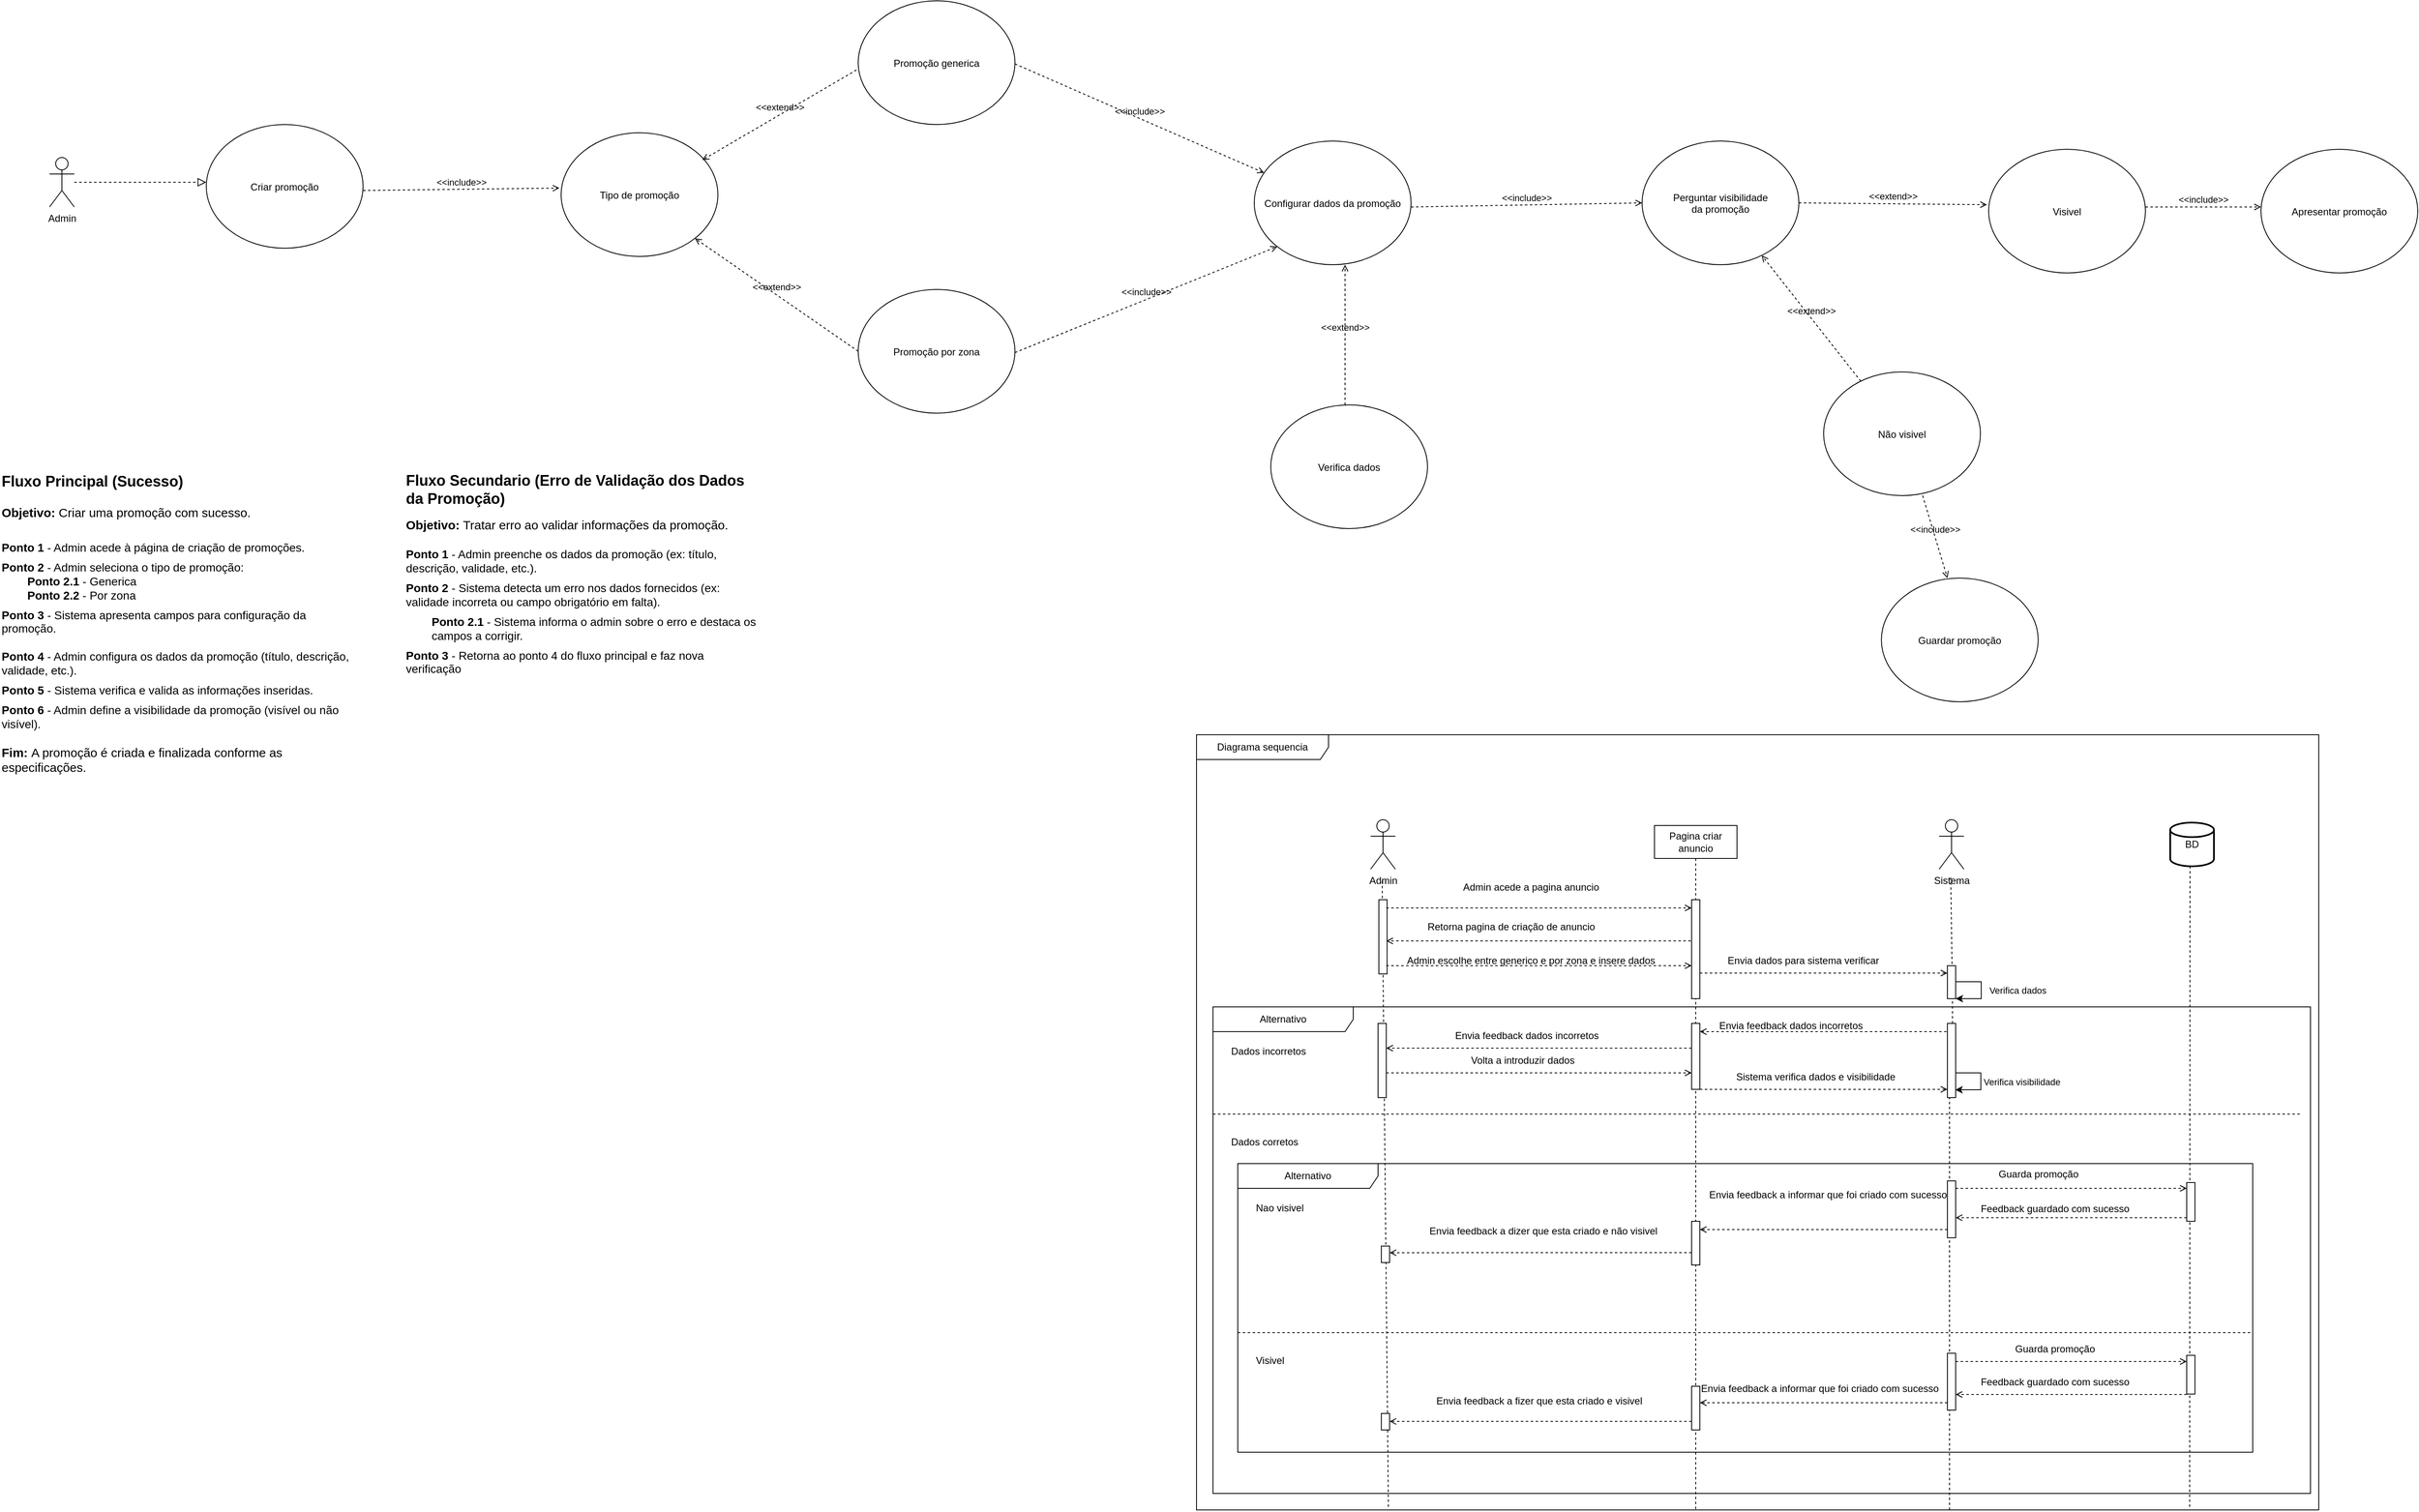 <mxfile version="24.8.4">
  <diagram name="Page-1" id="UJWXzUGF7BPBQ5PaJ_mi">
    <mxGraphModel dx="6588" dy="3484" grid="1" gridSize="10" guides="1" tooltips="1" connect="1" arrows="1" fold="1" page="1" pageScale="1" pageWidth="850" pageHeight="1100" math="0" shadow="0">
      <root>
        <mxCell id="0" />
        <mxCell id="1" parent="0" />
        <mxCell id="jfcpHhcAErlLvr96TmVy-13" value="" style="html=1;verticalAlign=bottom;endArrow=none;curved=0;rounded=0;startArrow=none;startFill=0;endFill=0;dashed=1;exitX=0.171;exitY=0.996;exitDx=0;exitDy=0;exitPerimeter=0;" parent="1" source="jfcpHhcAErlLvr96TmVy-1" edge="1">
          <mxGeometry width="80" relative="1" as="geometry">
            <mxPoint x="1698.42" y="1787" as="sourcePoint" />
            <mxPoint x="1695" y="1237" as="targetPoint" />
            <mxPoint as="offset" />
          </mxGeometry>
        </mxCell>
        <mxCell id="cOvkD6G6tHNwfgcd8dOZ-1" value="Admin" style="shape=umlActor;verticalLabelPosition=bottom;verticalAlign=top;html=1;" parent="1" vertex="1">
          <mxGeometry x="80" y="360" width="30" height="60" as="geometry" />
        </mxCell>
        <mxCell id="cOvkD6G6tHNwfgcd8dOZ-2" value="" style="endArrow=block;startArrow=none;endFill=0;startFill=0;endSize=8;html=1;verticalAlign=bottom;dashed=1;labelBackgroundColor=none;rounded=0;" parent="1" edge="1">
          <mxGeometry width="160" relative="1" as="geometry">
            <mxPoint x="110" y="390" as="sourcePoint" />
            <mxPoint x="270" y="390" as="targetPoint" />
          </mxGeometry>
        </mxCell>
        <mxCell id="CjhidyCiuxUKzG1xqowo-3" value="Criar promoção" style="ellipse;" parent="1" vertex="1">
          <mxGeometry x="270" y="320" width="190" height="150" as="geometry" />
        </mxCell>
        <mxCell id="CjhidyCiuxUKzG1xqowo-5" value="Promoção generica" style="ellipse;" parent="1" vertex="1">
          <mxGeometry x="1060" y="170" width="190" height="150" as="geometry" />
        </mxCell>
        <mxCell id="CjhidyCiuxUKzG1xqowo-6" value="Tipo de promoção" style="ellipse;" parent="1" vertex="1">
          <mxGeometry x="700" y="330" width="190" height="150" as="geometry" />
        </mxCell>
        <mxCell id="CjhidyCiuxUKzG1xqowo-7" value="&amp;lt;&amp;lt;include&amp;gt;&amp;gt;" style="html=1;verticalAlign=bottom;labelBackgroundColor=none;endArrow=open;endFill=0;dashed=1;rounded=0;entryX=-0.011;entryY=0.447;entryDx=0;entryDy=0;entryPerimeter=0;" parent="1" target="CjhidyCiuxUKzG1xqowo-6" edge="1">
          <mxGeometry width="160" relative="1" as="geometry">
            <mxPoint x="460" y="400" as="sourcePoint" />
            <mxPoint x="620" y="400" as="targetPoint" />
          </mxGeometry>
        </mxCell>
        <mxCell id="CjhidyCiuxUKzG1xqowo-8" value="&amp;lt;&amp;lt;extend&amp;gt;&amp;gt;" style="html=1;verticalAlign=bottom;labelBackgroundColor=none;endArrow=open;endFill=0;dashed=1;rounded=0;entryX=0.901;entryY=0.22;entryDx=0;entryDy=0;entryPerimeter=0;exitX=-0.011;exitY=0.559;exitDx=0;exitDy=0;exitPerimeter=0;" parent="1" source="CjhidyCiuxUKzG1xqowo-5" target="CjhidyCiuxUKzG1xqowo-6" edge="1">
          <mxGeometry width="160" relative="1" as="geometry">
            <mxPoint x="820" y="285" as="sourcePoint" />
            <mxPoint x="1010" y="170" as="targetPoint" />
          </mxGeometry>
        </mxCell>
        <mxCell id="CjhidyCiuxUKzG1xqowo-9" value="Promoção por zona" style="ellipse;" parent="1" vertex="1">
          <mxGeometry x="1060" y="520" width="190" height="150" as="geometry" />
        </mxCell>
        <mxCell id="CjhidyCiuxUKzG1xqowo-10" value="&amp;lt;&amp;lt;extend&amp;gt;&amp;gt;" style="html=1;verticalAlign=bottom;labelBackgroundColor=none;endArrow=open;endFill=0;dashed=1;rounded=0;entryX=1;entryY=1;entryDx=0;entryDy=0;exitX=0;exitY=0.5;exitDx=0;exitDy=0;" parent="1" source="CjhidyCiuxUKzG1xqowo-9" target="CjhidyCiuxUKzG1xqowo-6" edge="1">
          <mxGeometry width="160" relative="1" as="geometry">
            <mxPoint x="850" y="518.1" as="sourcePoint" />
            <mxPoint x="1027.98" y="670.0" as="targetPoint" />
          </mxGeometry>
        </mxCell>
        <mxCell id="wCIRYFEJJzzGUw2fTRDs-5" value="Configurar dados da promoção" style="ellipse;" parent="1" vertex="1">
          <mxGeometry x="1540" y="340" width="190" height="150" as="geometry" />
        </mxCell>
        <mxCell id="wCIRYFEJJzzGUw2fTRDs-6" value="Perguntar visibilidade&#xa;da promoção" style="ellipse;" parent="1" vertex="1">
          <mxGeometry x="2010" y="340" width="190" height="150" as="geometry" />
        </mxCell>
        <mxCell id="wCIRYFEJJzzGUw2fTRDs-7" value="&amp;lt;&amp;lt;include&amp;gt;&amp;gt;" style="html=1;verticalAlign=bottom;labelBackgroundColor=none;endArrow=open;endFill=0;dashed=1;rounded=0;entryX=0;entryY=1;entryDx=0;entryDy=0;" parent="1" target="wCIRYFEJJzzGUw2fTRDs-5" edge="1">
          <mxGeometry width="160" relative="1" as="geometry">
            <mxPoint x="1250" y="596.5" as="sourcePoint" />
            <mxPoint x="1488" y="593.5" as="targetPoint" />
          </mxGeometry>
        </mxCell>
        <mxCell id="wCIRYFEJJzzGUw2fTRDs-8" value="&amp;lt;&amp;lt;include&amp;gt;&amp;gt;" style="html=1;verticalAlign=bottom;labelBackgroundColor=none;endArrow=open;endFill=0;dashed=1;rounded=0;" parent="1" target="wCIRYFEJJzzGUw2fTRDs-5" edge="1">
          <mxGeometry width="160" relative="1" as="geometry">
            <mxPoint x="1250" y="246.5" as="sourcePoint" />
            <mxPoint x="1488" y="243.5" as="targetPoint" />
          </mxGeometry>
        </mxCell>
        <mxCell id="wCIRYFEJJzzGUw2fTRDs-9" value="&amp;lt;&amp;lt;include&amp;gt;&amp;gt;" style="html=1;verticalAlign=bottom;labelBackgroundColor=none;endArrow=open;endFill=0;dashed=1;rounded=0;entryX=0;entryY=0.5;entryDx=0;entryDy=0;" parent="1" target="wCIRYFEJJzzGUw2fTRDs-6" edge="1">
          <mxGeometry width="160" relative="1" as="geometry">
            <mxPoint x="1730" y="420" as="sourcePoint" />
            <mxPoint x="2048" y="291.5" as="targetPoint" />
          </mxGeometry>
        </mxCell>
        <mxCell id="wCIRYFEJJzzGUw2fTRDs-10" value="Não visivel" style="ellipse;" parent="1" vertex="1">
          <mxGeometry x="2230" y="620" width="190" height="150" as="geometry" />
        </mxCell>
        <mxCell id="wCIRYFEJJzzGUw2fTRDs-11" value="Visivel" style="ellipse;" parent="1" vertex="1">
          <mxGeometry x="2430" y="350" width="190" height="150" as="geometry" />
        </mxCell>
        <mxCell id="wCIRYFEJJzzGUw2fTRDs-12" value="&amp;lt;&amp;lt;extend&amp;gt;&amp;gt;" style="html=1;verticalAlign=bottom;labelBackgroundColor=none;endArrow=open;endFill=0;dashed=1;rounded=0;" parent="1" source="wCIRYFEJJzzGUw2fTRDs-10" target="wCIRYFEJJzzGUw2fTRDs-6" edge="1">
          <mxGeometry width="160" relative="1" as="geometry">
            <mxPoint x="1994.0" y="550" as="sourcePoint" />
            <mxPoint x="2124.89" y="695.75" as="targetPoint" />
          </mxGeometry>
        </mxCell>
        <mxCell id="wCIRYFEJJzzGUw2fTRDs-13" value="&amp;lt;&amp;lt;extend&amp;gt;&amp;gt;" style="html=1;verticalAlign=bottom;labelBackgroundColor=none;endArrow=open;endFill=0;dashed=1;rounded=0;entryX=-0.011;entryY=0.448;entryDx=0;entryDy=0;entryPerimeter=0;exitX=1;exitY=0.5;exitDx=0;exitDy=0;" parent="1" source="wCIRYFEJJzzGUw2fTRDs-6" target="wCIRYFEJJzzGUw2fTRDs-11" edge="1">
          <mxGeometry width="160" relative="1" as="geometry">
            <mxPoint x="2200" y="404" as="sourcePoint" />
            <mxPoint x="2331" y="550" as="targetPoint" />
          </mxGeometry>
        </mxCell>
        <mxCell id="wCIRYFEJJzzGUw2fTRDs-14" value="&amp;lt;&amp;lt;include&amp;gt;&amp;gt;" style="html=1;verticalAlign=bottom;labelBackgroundColor=none;endArrow=open;endFill=0;dashed=1;rounded=0;" parent="1" edge="1">
          <mxGeometry width="160" relative="1" as="geometry">
            <mxPoint x="2350" y="770" as="sourcePoint" />
            <mxPoint x="2380" y="870" as="targetPoint" />
          </mxGeometry>
        </mxCell>
        <mxCell id="wCIRYFEJJzzGUw2fTRDs-15" value="Guardar promoção" style="ellipse;" parent="1" vertex="1">
          <mxGeometry x="2300" y="870" width="190" height="150" as="geometry" />
        </mxCell>
        <mxCell id="wCIRYFEJJzzGUw2fTRDs-16" value="&amp;lt;&amp;lt;include&amp;gt;&amp;gt;" style="html=1;verticalAlign=bottom;labelBackgroundColor=none;endArrow=open;endFill=0;dashed=1;rounded=0;" parent="1" edge="1">
          <mxGeometry width="160" relative="1" as="geometry">
            <mxPoint x="2620" y="420" as="sourcePoint" />
            <mxPoint x="2760" y="420" as="targetPoint" />
          </mxGeometry>
        </mxCell>
        <mxCell id="wCIRYFEJJzzGUw2fTRDs-17" value="Apresentar promoção" style="ellipse;" parent="1" vertex="1">
          <mxGeometry x="2760" y="350" width="190" height="150" as="geometry" />
        </mxCell>
        <mxCell id="wCIRYFEJJzzGUw2fTRDs-18" value="&lt;h1 style=&quot;margin-top: 0px;&quot;&gt;&lt;span style=&quot;font-size: 18px; background-color: initial;&quot;&gt;Fluxo Principal (Sucesso)&lt;/span&gt;&lt;/h1&gt;&lt;div style=&quot;&quot;&gt;&lt;div style=&quot;&quot;&gt;&lt;font style=&quot;font-size: 15px;&quot;&gt;&lt;b style=&quot;&quot;&gt;Objetivo:&amp;nbsp;&lt;/b&gt;&lt;/font&gt;&lt;span style=&quot;background-color: initial;&quot;&gt;&lt;font style=&quot;font-size: 15px;&quot;&gt;Criar uma promoção com sucesso.&lt;/font&gt;&lt;/span&gt;&lt;/div&gt;&lt;div style=&quot;&quot;&gt;&lt;span style=&quot;background-color: initial;&quot;&gt;&lt;font style=&quot;font-size: 15px;&quot;&gt;&lt;br&gt;&lt;/font&gt;&lt;/span&gt;&lt;/div&gt;&lt;div style=&quot;font-size: 6px;&quot;&gt;&lt;font style=&quot;font-size: 6px;&quot;&gt;&lt;br&gt;&lt;/font&gt;&lt;/div&gt;&lt;div style=&quot;font-size: 14px;&quot;&gt;&lt;font style=&quot;font-size: 14px;&quot;&gt;&lt;b&gt;Ponto 1&lt;/b&gt;&amp;nbsp;- Admin acede à página de criação de promoções.&lt;/font&gt;&lt;/div&gt;&lt;div style=&quot;font-size: 6px;&quot;&gt;&lt;font style=&quot;font-size: 6px;&quot;&gt;&lt;br&gt;&lt;/font&gt;&lt;/div&gt;&lt;div style=&quot;font-size: 14px;&quot;&gt;&lt;font style=&quot;font-size: 14px;&quot;&gt;&lt;b&gt;Ponto 2&lt;/b&gt;&amp;nbsp;- Admin seleciona o tipo de promoção:&lt;/font&gt;&lt;/div&gt;&lt;div style=&quot;font-size: 14px;&quot;&gt;&lt;font style=&quot;font-size: 14px;&quot;&gt;&lt;span style=&quot;white-space: pre;&quot;&gt;&#x9;&lt;/span&gt;&lt;b&gt;Ponto 2.1&lt;/b&gt; - Generica&lt;br&gt;&lt;/font&gt;&lt;/div&gt;&lt;div style=&quot;font-size: 14px;&quot;&gt;&lt;font style=&quot;font-size: 14px;&quot;&gt;&lt;span style=&quot;white-space: pre;&quot;&gt;&#x9;&lt;/span&gt;&lt;b&gt;Ponto 2.2 &lt;/b&gt;- Por zona&lt;br&gt;&lt;/font&gt;&lt;/div&gt;&lt;div style=&quot;font-size: 6px;&quot;&gt;&lt;font style=&quot;font-size: 6px;&quot;&gt;&lt;br&gt;&lt;/font&gt;&lt;/div&gt;&lt;/div&gt;&lt;div style=&quot;font-size: 14px;&quot;&gt;&lt;div style=&quot;&quot;&gt;&lt;font style=&quot;font-size: 14px;&quot;&gt;&lt;b&gt;Ponto 3&lt;/b&gt;&amp;nbsp;-&amp;nbsp;&lt;/font&gt;&lt;span style=&quot;background-color: initial;&quot;&gt;Sistema apresenta campos para configuração da promoção.&lt;/span&gt;&lt;/div&gt;&lt;div style=&quot;&quot;&gt;&lt;span style=&quot;background-color: initial;&quot;&gt;&lt;br&gt;&lt;/span&gt;&lt;/div&gt;&lt;div style=&quot;&quot;&gt;&lt;font style=&quot;font-size: 14px;&quot;&gt;&lt;b style=&quot;background-color: initial;&quot;&gt;Ponto 4&lt;/b&gt;&amp;nbsp;- Admin configura os dados da promoção (título, descrição, validade, etc.).&lt;/font&gt;&lt;/div&gt;&lt;div style=&quot;font-size: 6px;&quot;&gt;&lt;font style=&quot;font-size: 6px;&quot;&gt;&lt;br&gt;&lt;/font&gt;&lt;/div&gt;&lt;div style=&quot;font-size: 4px;&quot;&gt;&lt;font style=&quot;font-size: 14px;&quot;&gt;&lt;b&gt;Ponto 5&lt;/b&gt;&amp;nbsp;- Sistema verifica e valida as informações inseridas.&lt;/font&gt;&lt;/div&gt;&lt;div style=&quot;font-size: 6px;&quot;&gt;&lt;font style=&quot;font-size: 6px;&quot;&gt;&lt;br&gt;&lt;/font&gt;&lt;/div&gt;&lt;div style=&quot;&quot;&gt;&lt;font style=&quot;font-size: 14px;&quot;&gt;&lt;b&gt;Ponto 6&amp;nbsp;&lt;/b&gt;- Admin define a visibilidade da promoção (visível ou não visível).&lt;/font&gt;&lt;/div&gt;&lt;div style=&quot;font-size: 15px;&quot;&gt;&lt;br&gt;&lt;/div&gt;&lt;div style=&quot;font-size: 15px;&quot;&gt;&lt;div&gt;&lt;b&gt;Fim: &lt;/b&gt;A promoção é criada e finalizada conforme as especificações.&lt;/div&gt;&lt;div&gt;&lt;br&gt;&lt;/div&gt;&lt;/div&gt;&lt;/div&gt;" style="text;html=1;whiteSpace=wrap;overflow=hidden;rounded=0;" parent="1" vertex="1">
          <mxGeometry x="20" y="730" width="430" height="450" as="geometry" />
        </mxCell>
        <mxCell id="wCIRYFEJJzzGUw2fTRDs-19" value="&amp;lt;&amp;lt;extend&amp;gt;&amp;gt;" style="html=1;verticalAlign=bottom;labelBackgroundColor=none;endArrow=open;endFill=0;dashed=1;rounded=0;" parent="1" edge="1">
          <mxGeometry width="160" relative="1" as="geometry">
            <mxPoint x="1650" y="660" as="sourcePoint" />
            <mxPoint x="1650" y="490" as="targetPoint" />
          </mxGeometry>
        </mxCell>
        <mxCell id="wCIRYFEJJzzGUw2fTRDs-20" value="Verifica dados" style="ellipse;" parent="1" vertex="1">
          <mxGeometry x="1560" y="660" width="190" height="150" as="geometry" />
        </mxCell>
        <mxCell id="wCIRYFEJJzzGUw2fTRDs-21" value="&lt;h1 style=&quot;margin-top: 0px; font-size: 18px;&quot;&gt;&lt;font style=&quot;font-size: 18px;&quot;&gt;&lt;span style=&quot;background-color: initial;&quot;&gt;Fluxo Secundario (&lt;/span&gt;Erro de Validação dos Dados da Promoção&lt;span style=&quot;background-color: initial;&quot;&gt;)&lt;/span&gt;&lt;/font&gt;&lt;/h1&gt;&lt;div style=&quot;font-size: 15px;&quot;&gt;&lt;div style=&quot;&quot;&gt;&lt;font style=&quot;font-size: 15px;&quot;&gt;&lt;b style=&quot;&quot;&gt;Objetivo:&amp;nbsp;&lt;/b&gt;&lt;/font&gt;&lt;span style=&quot;background-color: initial;&quot;&gt;Tratar erro ao validar informações da promoção.&lt;/span&gt;&lt;/div&gt;&lt;div style=&quot;&quot;&gt;&lt;span style=&quot;background-color: initial;&quot;&gt;&lt;br&gt;&lt;/span&gt;&lt;/div&gt;&lt;div style=&quot;font-size: 14px;&quot;&gt;&lt;font style=&quot;font-size: 14px;&quot;&gt;&lt;b style=&quot;&quot;&gt;Ponto 1&lt;/b&gt; - Admin preenche os dados da promoção (ex: título, descrição, validade, etc.).&lt;/font&gt;&lt;/div&gt;&lt;div style=&quot;font-size: 6px;&quot;&gt;&lt;font style=&quot;font-size: 6px;&quot;&gt;&lt;br&gt;&lt;/font&gt;&lt;/div&gt;&lt;div style=&quot;font-size: 14px;&quot;&gt;&lt;font style=&quot;font-size: 14px;&quot;&gt;&lt;b&gt;Ponto 2&lt;/b&gt; - Sistema detecta um erro nos dados fornecidos (ex: validade incorreta ou campo obrigatório em falta).&lt;/font&gt;&lt;/div&gt;&lt;div style=&quot;font-size: 6px;&quot;&gt;&lt;font style=&quot;font-size: 6px;&quot;&gt;&lt;br&gt;&lt;/font&gt;&lt;/div&gt;&lt;div style=&quot;font-size: 14px;&quot;&gt;&lt;font style=&quot;font-size: 14px;&quot;&gt;&lt;b&gt;&lt;span style=&quot;white-space: pre;&quot;&gt;&#x9;&lt;/span&gt;Ponto 2.1&lt;/b&gt;&amp;nbsp;- Sistema informa o admin sobre o erro e destaca os &lt;span style=&quot;white-space: pre;&quot;&gt;&#x9;&lt;/span&gt;campos a corrigir.&lt;/font&gt;&lt;/div&gt;&lt;div style=&quot;font-size: 6px;&quot;&gt;&lt;font style=&quot;font-size: 6px;&quot;&gt;&lt;br&gt;&lt;/font&gt;&lt;/div&gt;&lt;/div&gt;&lt;div style=&quot;font-size: 14px;&quot;&gt;&lt;div style=&quot;&quot;&gt;&lt;font style=&quot;font-size: 14px;&quot;&gt;&lt;b&gt;Ponto 3&lt;/b&gt;&amp;nbsp;- Retorna ao ponto 4 do fluxo principal e faz nova verificação&lt;/font&gt;&lt;/div&gt;&lt;div style=&quot;font-size: 15px;&quot;&gt;&lt;div&gt;&lt;br&gt;&lt;/div&gt;&lt;/div&gt;&lt;/div&gt;" style="text;html=1;whiteSpace=wrap;overflow=hidden;rounded=0;" parent="1" vertex="1">
          <mxGeometry x="510" y="735" width="430" height="295" as="geometry" />
        </mxCell>
        <mxCell id="jfcpHhcAErlLvr96TmVy-1" value="Diagrama sequencia" style="shape=umlFrame;whiteSpace=wrap;html=1;pointerEvents=0;recursiveResize=0;container=1;collapsible=0;width=160;" parent="1" vertex="1">
          <mxGeometry x="1470" y="1060" width="1360" height="940" as="geometry" />
        </mxCell>
        <mxCell id="jfcpHhcAErlLvr96TmVy-87" value="" style="html=1;verticalAlign=bottom;endArrow=none;curved=0;rounded=0;startArrow=none;startFill=0;endFill=0;dashed=1;exitX=0.671;exitY=1;exitDx=0;exitDy=0;exitPerimeter=0;" parent="jfcpHhcAErlLvr96TmVy-1" source="jfcpHhcAErlLvr96TmVy-1" target="jfcpHhcAErlLvr96TmVy-86" edge="1">
          <mxGeometry width="80" relative="1" as="geometry">
            <mxPoint x="914" y="1070" as="sourcePoint" />
            <mxPoint x="2386" y="1380" as="targetPoint" />
            <mxPoint as="offset" />
          </mxGeometry>
        </mxCell>
        <mxCell id="jfcpHhcAErlLvr96TmVy-4" value="Pagina criar anuncio" style="shape=umlLifeline;perimeter=lifelinePerimeter;whiteSpace=wrap;html=1;container=1;dropTarget=0;collapsible=0;recursiveResize=0;outlineConnect=0;portConstraint=eastwest;newEdgeStyle={&quot;edgeStyle&quot;:&quot;elbowEdgeStyle&quot;,&quot;elbow&quot;:&quot;vertical&quot;,&quot;curved&quot;:0,&quot;rounded&quot;:0};" parent="jfcpHhcAErlLvr96TmVy-1" vertex="1">
          <mxGeometry x="555" y="110" width="100" height="830" as="geometry" />
        </mxCell>
        <mxCell id="jfcpHhcAErlLvr96TmVy-5" value="" style="html=1;points=[[0,0,0,0,5],[0,1,0,0,-5],[1,0,0,0,5],[1,1,0,0,-5]];perimeter=orthogonalPerimeter;outlineConnect=0;targetShapes=umlLifeline;portConstraint=eastwest;newEdgeStyle={&quot;curved&quot;:0,&quot;rounded&quot;:0};" parent="jfcpHhcAErlLvr96TmVy-4" vertex="1">
          <mxGeometry x="45" y="90" width="10" height="120" as="geometry" />
        </mxCell>
        <mxCell id="jfcpHhcAErlLvr96TmVy-121" value="" style="html=1;points=[[0,0,0,0,5],[0,1,0,0,-5],[1,0,0,0,5],[1,1,0,0,-5]];perimeter=orthogonalPerimeter;outlineConnect=0;targetShapes=umlLifeline;portConstraint=eastwest;newEdgeStyle={&quot;curved&quot;:0,&quot;rounded&quot;:0};" parent="jfcpHhcAErlLvr96TmVy-4" vertex="1">
          <mxGeometry x="45" y="480" width="10" height="53" as="geometry" />
        </mxCell>
        <mxCell id="jfcpHhcAErlLvr96TmVy-7" value="Admin" style="shape=umlActor;verticalLabelPosition=bottom;verticalAlign=top;html=1;" parent="jfcpHhcAErlLvr96TmVy-1" vertex="1">
          <mxGeometry x="211" y="103" width="30" height="60" as="geometry" />
        </mxCell>
        <mxCell id="jfcpHhcAErlLvr96TmVy-8" value="BD" style="strokeWidth=2;html=1;shape=mxgraph.flowchart.database;whiteSpace=wrap;" parent="jfcpHhcAErlLvr96TmVy-1" vertex="1">
          <mxGeometry x="1180" y="106.5" width="53" height="53" as="geometry" />
        </mxCell>
        <mxCell id="jfcpHhcAErlLvr96TmVy-15" value="" style="html=1;points=[[0,0,0,0,5],[0,1,0,0,-5],[1,0,0,0,5],[1,1,0,0,-5]];perimeter=orthogonalPerimeter;outlineConnect=0;targetShapes=umlLifeline;portConstraint=eastwest;newEdgeStyle={&quot;curved&quot;:0,&quot;rounded&quot;:0};" parent="jfcpHhcAErlLvr96TmVy-1" vertex="1">
          <mxGeometry x="221" y="200" width="10" height="90" as="geometry" />
        </mxCell>
        <mxCell id="jfcpHhcAErlLvr96TmVy-17" value="Admin acede a pagina anuncio" style="text;html=1;align=center;verticalAlign=middle;resizable=0;points=[];autosize=1;strokeColor=none;fillColor=none;" parent="jfcpHhcAErlLvr96TmVy-1" vertex="1">
          <mxGeometry x="310" y="170" width="190" height="30" as="geometry" />
        </mxCell>
        <mxCell id="jfcpHhcAErlLvr96TmVy-18" value="Sistema" style="shape=umlActor;verticalLabelPosition=bottom;verticalAlign=top;html=1;" parent="jfcpHhcAErlLvr96TmVy-1" vertex="1">
          <mxGeometry x="900" y="103" width="30" height="60" as="geometry" />
        </mxCell>
        <mxCell id="jfcpHhcAErlLvr96TmVy-19" value="" style="html=1;verticalAlign=bottom;endArrow=none;curved=0;rounded=0;startArrow=none;startFill=0;endFill=0;dashed=1;exitX=0.615;exitY=1.001;exitDx=0;exitDy=0;exitPerimeter=0;" parent="jfcpHhcAErlLvr96TmVy-1" source="jfcpHhcAErlLvr96TmVy-82" edge="1">
          <mxGeometry width="80" relative="1" as="geometry">
            <mxPoint x="916.12" y="445.2" as="sourcePoint" />
            <mxPoint x="914" y="170" as="targetPoint" />
            <mxPoint as="offset" />
          </mxGeometry>
        </mxCell>
        <mxCell id="jfcpHhcAErlLvr96TmVy-29" value="Admin escolhe entre generico e por zona e insere dados" style="text;html=1;align=center;verticalAlign=middle;resizable=0;points=[];autosize=1;strokeColor=none;fillColor=none;" parent="jfcpHhcAErlLvr96TmVy-1" vertex="1">
          <mxGeometry x="245" y="259" width="320" height="30" as="geometry" />
        </mxCell>
        <mxCell id="jfcpHhcAErlLvr96TmVy-46" value="Alternativo" style="shape=umlFrame;whiteSpace=wrap;html=1;pointerEvents=0;recursiveResize=0;container=1;collapsible=0;width=170;" parent="jfcpHhcAErlLvr96TmVy-1" vertex="1">
          <mxGeometry x="20" y="330" width="1330" height="590" as="geometry" />
        </mxCell>
        <mxCell id="jfcpHhcAErlLvr96TmVy-110" value="" style="html=1;verticalAlign=bottom;endArrow=none;curved=0;rounded=0;startArrow=none;startFill=0;endFill=0;dashed=1;exitX=0.885;exitY=0.996;exitDx=0;exitDy=0;exitPerimeter=0;" parent="jfcpHhcAErlLvr96TmVy-46" source="jfcpHhcAErlLvr96TmVy-1" edge="1">
          <mxGeometry width="80" relative="1" as="geometry">
            <mxPoint x="1170" y="720" as="sourcePoint" />
            <mxPoint x="1184" y="-172" as="targetPoint" />
            <mxPoint as="offset" />
          </mxGeometry>
        </mxCell>
        <mxCell id="jfcpHhcAErlLvr96TmVy-47" value="Dados incorretos" style="text;html=1;" parent="jfcpHhcAErlLvr96TmVy-46" vertex="1">
          <mxGeometry width="100" height="20" relative="1" as="geometry">
            <mxPoint x="20" y="40" as="offset" />
          </mxGeometry>
        </mxCell>
        <mxCell id="jfcpHhcAErlLvr96TmVy-48" value="Dados corretos" style="line;strokeWidth=1;dashed=1;labelPosition=center;verticalLabelPosition=bottom;align=left;verticalAlign=top;spacingLeft=20;spacingTop=15;html=1;whiteSpace=wrap;" parent="jfcpHhcAErlLvr96TmVy-46" vertex="1">
          <mxGeometry y="125" width="1320" height="10" as="geometry" />
        </mxCell>
        <mxCell id="jfcpHhcAErlLvr96TmVy-50" value="" style="html=1;points=[[0,0,0,0,5],[0,1,0,0,-5],[1,0,0,0,5],[1,1,0,0,-5]];perimeter=orthogonalPerimeter;outlineConnect=0;targetShapes=umlLifeline;portConstraint=eastwest;newEdgeStyle={&quot;curved&quot;:0,&quot;rounded&quot;:0};" parent="jfcpHhcAErlLvr96TmVy-46" vertex="1">
          <mxGeometry x="200" y="20" width="10" height="90" as="geometry" />
        </mxCell>
        <mxCell id="jfcpHhcAErlLvr96TmVy-52" value="" style="html=1;points=[[0,0,0,0,5],[0,1,0,0,-5],[1,0,0,0,5],[1,1,0,0,-5]];perimeter=orthogonalPerimeter;outlineConnect=0;targetShapes=umlLifeline;portConstraint=eastwest;newEdgeStyle={&quot;curved&quot;:0,&quot;rounded&quot;:0};" parent="jfcpHhcAErlLvr96TmVy-46" vertex="1">
          <mxGeometry x="580" y="20" width="10" height="80" as="geometry" />
        </mxCell>
        <mxCell id="jfcpHhcAErlLvr96TmVy-88" value="" style="html=1;verticalAlign=bottom;labelBackgroundColor=none;endArrow=open;endFill=0;dashed=1;rounded=0;" parent="jfcpHhcAErlLvr96TmVy-46" edge="1">
          <mxGeometry width="160" relative="1" as="geometry">
            <mxPoint x="889" y="30.0" as="sourcePoint" />
            <mxPoint x="590" y="30" as="targetPoint" />
          </mxGeometry>
        </mxCell>
        <mxCell id="jfcpHhcAErlLvr96TmVy-89" value="Envia feedback dados incorretos" style="text;html=1;align=center;verticalAlign=middle;resizable=0;points=[];autosize=1;strokeColor=none;fillColor=none;" parent="jfcpHhcAErlLvr96TmVy-46" vertex="1">
          <mxGeometry x="600" y="8" width="200" height="30" as="geometry" />
        </mxCell>
        <mxCell id="jfcpHhcAErlLvr96TmVy-90" value="" style="html=1;verticalAlign=bottom;labelBackgroundColor=none;endArrow=open;endFill=0;dashed=1;rounded=0;" parent="jfcpHhcAErlLvr96TmVy-46" edge="1">
          <mxGeometry width="160" relative="1" as="geometry">
            <mxPoint x="580" y="50.0" as="sourcePoint" />
            <mxPoint x="210" y="50" as="targetPoint" />
          </mxGeometry>
        </mxCell>
        <mxCell id="jfcpHhcAErlLvr96TmVy-91" value="Envia feedback dados incorretos" style="text;html=1;align=center;verticalAlign=middle;resizable=0;points=[];autosize=1;strokeColor=none;fillColor=none;" parent="jfcpHhcAErlLvr96TmVy-46" vertex="1">
          <mxGeometry x="280" y="20" width="200" height="30" as="geometry" />
        </mxCell>
        <mxCell id="jfcpHhcAErlLvr96TmVy-92" value="" style="html=1;verticalAlign=bottom;labelBackgroundColor=none;endArrow=open;endFill=0;dashed=1;rounded=0;" parent="jfcpHhcAErlLvr96TmVy-46" edge="1">
          <mxGeometry width="160" relative="1" as="geometry">
            <mxPoint x="210" y="80" as="sourcePoint" />
            <mxPoint x="580" y="80" as="targetPoint" />
          </mxGeometry>
        </mxCell>
        <mxCell id="jfcpHhcAErlLvr96TmVy-93" value="Volta a introduzir dados" style="text;html=1;align=center;verticalAlign=middle;resizable=0;points=[];autosize=1;strokeColor=none;fillColor=none;" parent="jfcpHhcAErlLvr96TmVy-46" vertex="1">
          <mxGeometry x="300" y="50" width="150" height="30" as="geometry" />
        </mxCell>
        <mxCell id="jfcpHhcAErlLvr96TmVy-94" value="" style="html=1;verticalAlign=bottom;labelBackgroundColor=none;endArrow=open;endFill=0;dashed=1;rounded=0;flowAnimation=0;" parent="jfcpHhcAErlLvr96TmVy-46" target="jfcpHhcAErlLvr96TmVy-86" edge="1">
          <mxGeometry width="160" relative="1" as="geometry">
            <mxPoint x="590" y="100" as="sourcePoint" />
            <mxPoint x="960" y="100" as="targetPoint" />
          </mxGeometry>
        </mxCell>
        <mxCell id="jfcpHhcAErlLvr96TmVy-95" value="Sistema verifica dados e visibilidade" style="text;html=1;align=center;verticalAlign=middle;resizable=0;points=[];autosize=1;strokeColor=none;fillColor=none;" parent="jfcpHhcAErlLvr96TmVy-46" vertex="1">
          <mxGeometry x="620" y="70" width="220" height="30" as="geometry" />
        </mxCell>
        <mxCell id="jfcpHhcAErlLvr96TmVy-97" value="Alternativo" style="shape=umlFrame;whiteSpace=wrap;html=1;pointerEvents=0;recursiveResize=0;container=1;collapsible=0;width=170;" parent="jfcpHhcAErlLvr96TmVy-46" vertex="1">
          <mxGeometry x="30" y="190" width="1230" height="350" as="geometry" />
        </mxCell>
        <mxCell id="jfcpHhcAErlLvr96TmVy-98" value="Nao visivel" style="text;html=1;" parent="jfcpHhcAErlLvr96TmVy-97" vertex="1">
          <mxGeometry width="100" height="20" relative="1" as="geometry">
            <mxPoint x="20" y="40" as="offset" />
          </mxGeometry>
        </mxCell>
        <mxCell id="jfcpHhcAErlLvr96TmVy-99" value="Visivel" style="line;strokeWidth=1;dashed=1;labelPosition=center;verticalLabelPosition=bottom;align=left;verticalAlign=top;spacingLeft=20;spacingTop=15;html=1;whiteSpace=wrap;" parent="jfcpHhcAErlLvr96TmVy-97" vertex="1">
          <mxGeometry y="200" width="1230" height="10" as="geometry" />
        </mxCell>
        <mxCell id="jfcpHhcAErlLvr96TmVy-100" value="" style="html=1;points=[[0,0,0,0,5],[0,1,0,0,-5],[1,0,0,0,5],[1,1,0,0,-5]];perimeter=orthogonalPerimeter;outlineConnect=0;targetShapes=umlLifeline;portConstraint=eastwest;newEdgeStyle={&quot;curved&quot;:0,&quot;rounded&quot;:0};" parent="jfcpHhcAErlLvr96TmVy-97" vertex="1">
          <mxGeometry x="174" y="100" width="10" height="20" as="geometry" />
        </mxCell>
        <mxCell id="jfcpHhcAErlLvr96TmVy-111" value="" style="html=1;points=[[0,0,0,0,5],[0,1,0,0,-5],[1,0,0,0,5],[1,1,0,0,-5]];perimeter=orthogonalPerimeter;outlineConnect=0;targetShapes=umlLifeline;portConstraint=eastwest;newEdgeStyle={&quot;curved&quot;:0,&quot;rounded&quot;:0};" parent="jfcpHhcAErlLvr96TmVy-97" vertex="1">
          <mxGeometry x="1150" y="23" width="10" height="47" as="geometry" />
        </mxCell>
        <mxCell id="jfcpHhcAErlLvr96TmVy-114" value="" style="html=1;points=[[0,0,0,0,5],[0,1,0,0,-5],[1,0,0,0,5],[1,1,0,0,-5]];perimeter=orthogonalPerimeter;outlineConnect=0;targetShapes=umlLifeline;portConstraint=eastwest;newEdgeStyle={&quot;curved&quot;:0,&quot;rounded&quot;:0};" parent="jfcpHhcAErlLvr96TmVy-97" vertex="1">
          <mxGeometry x="860" y="21" width="10" height="69" as="geometry" />
        </mxCell>
        <mxCell id="jfcpHhcAErlLvr96TmVy-115" value="" style="html=1;verticalAlign=bottom;labelBackgroundColor=none;endArrow=open;endFill=0;dashed=1;rounded=0;" parent="jfcpHhcAErlLvr96TmVy-97" edge="1">
          <mxGeometry width="160" relative="1" as="geometry">
            <mxPoint x="870" y="30" as="sourcePoint" />
            <mxPoint x="1150" y="30" as="targetPoint" />
          </mxGeometry>
        </mxCell>
        <mxCell id="jfcpHhcAErlLvr96TmVy-117" value="Feedback guardado com sucesso" style="text;html=1;align=center;verticalAlign=middle;resizable=0;points=[];autosize=1;strokeColor=none;fillColor=none;" parent="jfcpHhcAErlLvr96TmVy-97" vertex="1">
          <mxGeometry x="890" y="40" width="200" height="30" as="geometry" />
        </mxCell>
        <mxCell id="jfcpHhcAErlLvr96TmVy-118" value="" style="html=1;verticalAlign=bottom;labelBackgroundColor=none;endArrow=open;endFill=0;dashed=1;rounded=0;exitX=0;exitY=1;exitDx=0;exitDy=-5;exitPerimeter=0;" parent="jfcpHhcAErlLvr96TmVy-97" edge="1">
          <mxGeometry width="160" relative="1" as="geometry">
            <mxPoint x="1150" y="65.58" as="sourcePoint" />
            <mxPoint x="870" y="65.58" as="targetPoint" />
          </mxGeometry>
        </mxCell>
        <mxCell id="jfcpHhcAErlLvr96TmVy-119" value="" style="html=1;verticalAlign=bottom;labelBackgroundColor=none;endArrow=open;endFill=0;dashed=1;rounded=0;exitX=0;exitY=1;exitDx=0;exitDy=-5;exitPerimeter=0;" parent="jfcpHhcAErlLvr96TmVy-97" edge="1">
          <mxGeometry width="160" relative="1" as="geometry">
            <mxPoint x="860" y="80" as="sourcePoint" />
            <mxPoint x="560" y="80" as="targetPoint" />
          </mxGeometry>
        </mxCell>
        <mxCell id="jfcpHhcAErlLvr96TmVy-120" value="Envia feedback a informar que foi criado com sucesso" style="text;html=1;align=center;verticalAlign=middle;resizable=0;points=[];autosize=1;strokeColor=none;fillColor=none;" parent="jfcpHhcAErlLvr96TmVy-97" vertex="1">
          <mxGeometry x="560" y="23" width="310" height="30" as="geometry" />
        </mxCell>
        <mxCell id="jfcpHhcAErlLvr96TmVy-123" value="" style="html=1;verticalAlign=bottom;labelBackgroundColor=none;endArrow=open;endFill=0;dashed=1;rounded=0;" parent="jfcpHhcAErlLvr96TmVy-97" edge="1">
          <mxGeometry width="160" relative="1" as="geometry">
            <mxPoint x="550" y="108" as="sourcePoint" />
            <mxPoint x="184" y="108.08" as="targetPoint" />
          </mxGeometry>
        </mxCell>
        <mxCell id="jfcpHhcAErlLvr96TmVy-124" value="Envia feedback a dizer que esta criado e não visivel" style="text;html=1;align=center;verticalAlign=middle;resizable=0;points=[];autosize=1;strokeColor=none;fillColor=none;" parent="jfcpHhcAErlLvr96TmVy-97" vertex="1">
          <mxGeometry x="220" y="67" width="300" height="30" as="geometry" />
        </mxCell>
        <mxCell id="jfcpHhcAErlLvr96TmVy-125" value="" style="html=1;points=[[0,0,0,0,5],[0,1,0,0,-5],[1,0,0,0,5],[1,1,0,0,-5]];perimeter=orthogonalPerimeter;outlineConnect=0;targetShapes=umlLifeline;portConstraint=eastwest;newEdgeStyle={&quot;curved&quot;:0,&quot;rounded&quot;:0};" parent="jfcpHhcAErlLvr96TmVy-97" vertex="1">
          <mxGeometry x="860" y="230" width="10" height="69" as="geometry" />
        </mxCell>
        <mxCell id="jfcpHhcAErlLvr96TmVy-126" value="" style="html=1;verticalAlign=bottom;labelBackgroundColor=none;endArrow=open;endFill=0;dashed=1;rounded=0;" parent="jfcpHhcAErlLvr96TmVy-97" edge="1">
          <mxGeometry width="160" relative="1" as="geometry">
            <mxPoint x="870" y="240" as="sourcePoint" />
            <mxPoint x="1150" y="240" as="targetPoint" />
          </mxGeometry>
        </mxCell>
        <mxCell id="jfcpHhcAErlLvr96TmVy-127" value="Guarda promoção" style="text;html=1;align=center;verticalAlign=middle;resizable=0;points=[];autosize=1;strokeColor=none;fillColor=none;" parent="jfcpHhcAErlLvr96TmVy-97" vertex="1">
          <mxGeometry x="930" y="210" width="120" height="30" as="geometry" />
        </mxCell>
        <mxCell id="jfcpHhcAErlLvr96TmVy-128" value="" style="html=1;verticalAlign=bottom;labelBackgroundColor=none;endArrow=open;endFill=0;dashed=1;rounded=0;exitX=0;exitY=1;exitDx=0;exitDy=-5;exitPerimeter=0;" parent="jfcpHhcAErlLvr96TmVy-97" edge="1">
          <mxGeometry width="160" relative="1" as="geometry">
            <mxPoint x="1150" y="280" as="sourcePoint" />
            <mxPoint x="870" y="280" as="targetPoint" />
          </mxGeometry>
        </mxCell>
        <mxCell id="jfcpHhcAErlLvr96TmVy-129" value="Feedback guardado com sucesso" style="text;html=1;align=center;verticalAlign=middle;resizable=0;points=[];autosize=1;strokeColor=none;fillColor=none;" parent="jfcpHhcAErlLvr96TmVy-97" vertex="1">
          <mxGeometry x="890" y="249.5" width="200" height="30" as="geometry" />
        </mxCell>
        <mxCell id="jfcpHhcAErlLvr96TmVy-130" value="" style="html=1;verticalAlign=bottom;labelBackgroundColor=none;endArrow=open;endFill=0;dashed=1;rounded=0;exitX=0;exitY=1;exitDx=0;exitDy=-5;exitPerimeter=0;" parent="jfcpHhcAErlLvr96TmVy-97" edge="1">
          <mxGeometry width="160" relative="1" as="geometry">
            <mxPoint x="860" y="290.0" as="sourcePoint" />
            <mxPoint x="560" y="290.0" as="targetPoint" />
          </mxGeometry>
        </mxCell>
        <mxCell id="jfcpHhcAErlLvr96TmVy-131" value="Envia feedback a informar que foi criado com sucesso" style="text;html=1;align=center;verticalAlign=middle;resizable=0;points=[];autosize=1;strokeColor=none;fillColor=none;" parent="jfcpHhcAErlLvr96TmVy-97" vertex="1">
          <mxGeometry x="550" y="258" width="310" height="30" as="geometry" />
        </mxCell>
        <mxCell id="jfcpHhcAErlLvr96TmVy-132" value="" style="html=1;points=[[0,0,0,0,5],[0,1,0,0,-5],[1,0,0,0,5],[1,1,0,0,-5]];perimeter=orthogonalPerimeter;outlineConnect=0;targetShapes=umlLifeline;portConstraint=eastwest;newEdgeStyle={&quot;curved&quot;:0,&quot;rounded&quot;:0};" parent="jfcpHhcAErlLvr96TmVy-97" vertex="1">
          <mxGeometry x="550" y="270" width="10" height="53" as="geometry" />
        </mxCell>
        <mxCell id="jfcpHhcAErlLvr96TmVy-133" value="" style="html=1;points=[[0,0,0,0,5],[0,1,0,0,-5],[1,0,0,0,5],[1,1,0,0,-5]];perimeter=orthogonalPerimeter;outlineConnect=0;targetShapes=umlLifeline;portConstraint=eastwest;newEdgeStyle={&quot;curved&quot;:0,&quot;rounded&quot;:0};" parent="jfcpHhcAErlLvr96TmVy-97" vertex="1">
          <mxGeometry x="174" y="303" width="10" height="20" as="geometry" />
        </mxCell>
        <mxCell id="jfcpHhcAErlLvr96TmVy-134" value="" style="html=1;verticalAlign=bottom;labelBackgroundColor=none;endArrow=open;endFill=0;dashed=1;rounded=0;" parent="jfcpHhcAErlLvr96TmVy-97" edge="1">
          <mxGeometry width="160" relative="1" as="geometry">
            <mxPoint x="550" y="312.58" as="sourcePoint" />
            <mxPoint x="184" y="312.66" as="targetPoint" />
          </mxGeometry>
        </mxCell>
        <mxCell id="jfcpHhcAErlLvr96TmVy-135" value="Envia feedback a fizer que esta criado e visivel" style="text;html=1;align=center;verticalAlign=middle;resizable=0;points=[];autosize=1;strokeColor=none;fillColor=none;" parent="jfcpHhcAErlLvr96TmVy-97" vertex="1">
          <mxGeometry x="230" y="273" width="270" height="30" as="geometry" />
        </mxCell>
        <mxCell id="jfcpHhcAErlLvr96TmVy-136" value="" style="html=1;points=[[0,0,0,0,5],[0,1,0,0,-5],[1,0,0,0,5],[1,1,0,0,-5]];perimeter=orthogonalPerimeter;outlineConnect=0;targetShapes=umlLifeline;portConstraint=eastwest;newEdgeStyle={&quot;curved&quot;:0,&quot;rounded&quot;:0};" parent="jfcpHhcAErlLvr96TmVy-97" vertex="1">
          <mxGeometry x="1150" y="232.5" width="10" height="47" as="geometry" />
        </mxCell>
        <mxCell id="jfcpHhcAErlLvr96TmVy-105" style="edgeStyle=orthogonalEdgeStyle;rounded=0;orthogonalLoop=1;jettySize=auto;html=1;curved=0;" parent="jfcpHhcAErlLvr96TmVy-46" edge="1">
          <mxGeometry relative="1" as="geometry">
            <mxPoint x="899.5" y="80" as="sourcePoint" />
            <mxPoint x="899.5" y="100.52" as="targetPoint" />
            <Array as="points">
              <mxPoint x="930.5" y="80" />
              <mxPoint x="930.5" y="101" />
            </Array>
          </mxGeometry>
        </mxCell>
        <mxCell id="jfcpHhcAErlLvr96TmVy-106" value="Verifica visibilidade" style="edgeLabel;html=1;align=center;verticalAlign=middle;resizable=0;points=[];" parent="jfcpHhcAErlLvr96TmVy-105" vertex="1" connectable="0">
          <mxGeometry x="0.027" relative="1" as="geometry">
            <mxPoint x="49" y="-1" as="offset" />
          </mxGeometry>
        </mxCell>
        <mxCell id="jfcpHhcAErlLvr96TmVy-59" value="" style="html=1;verticalAlign=bottom;labelBackgroundColor=none;endArrow=open;endFill=0;dashed=1;rounded=0;" parent="jfcpHhcAErlLvr96TmVy-1" target="jfcpHhcAErlLvr96TmVy-5" edge="1">
          <mxGeometry width="160" relative="1" as="geometry">
            <mxPoint x="230" y="210" as="sourcePoint" />
            <mxPoint x="390" y="210" as="targetPoint" />
          </mxGeometry>
        </mxCell>
        <mxCell id="jfcpHhcAErlLvr96TmVy-78" value="" style="html=1;verticalAlign=bottom;labelBackgroundColor=none;endArrow=open;endFill=0;dashed=1;rounded=0;" parent="jfcpHhcAErlLvr96TmVy-1" edge="1">
          <mxGeometry width="160" relative="1" as="geometry">
            <mxPoint x="230" y="280" as="sourcePoint" />
            <mxPoint x="600" y="280" as="targetPoint" />
          </mxGeometry>
        </mxCell>
        <mxCell id="jfcpHhcAErlLvr96TmVy-79" value="" style="html=1;verticalAlign=bottom;labelBackgroundColor=none;endArrow=open;endFill=0;dashed=1;rounded=0;" parent="jfcpHhcAErlLvr96TmVy-1" edge="1">
          <mxGeometry width="160" relative="1" as="geometry">
            <mxPoint x="599" y="250.0" as="sourcePoint" />
            <mxPoint x="230" y="250.0" as="targetPoint" />
          </mxGeometry>
        </mxCell>
        <mxCell id="jfcpHhcAErlLvr96TmVy-81" value="" style="html=1;verticalAlign=bottom;labelBackgroundColor=none;endArrow=open;endFill=0;dashed=1;rounded=0;" parent="jfcpHhcAErlLvr96TmVy-1" edge="1">
          <mxGeometry width="160" relative="1" as="geometry">
            <mxPoint x="610" y="289.0" as="sourcePoint" />
            <mxPoint x="910" y="289" as="targetPoint" />
          </mxGeometry>
        </mxCell>
        <mxCell id="jfcpHhcAErlLvr96TmVy-83" value="" style="html=1;verticalAlign=bottom;endArrow=none;curved=0;rounded=0;startArrow=none;startFill=0;endFill=0;dashed=1;exitX=0.615;exitY=1.001;exitDx=0;exitDy=0;exitPerimeter=0;" parent="jfcpHhcAErlLvr96TmVy-1" source="jfcpHhcAErlLvr96TmVy-86" target="jfcpHhcAErlLvr96TmVy-82" edge="1">
          <mxGeometry width="80" relative="1" as="geometry">
            <mxPoint x="2386" y="2131" as="sourcePoint" />
            <mxPoint x="2384" y="1230" as="targetPoint" />
            <mxPoint as="offset" />
          </mxGeometry>
        </mxCell>
        <mxCell id="jfcpHhcAErlLvr96TmVy-82" value="" style="html=1;points=[[0,0,0,0,5],[0,1,0,0,-5],[1,0,0,0,5],[1,1,0,0,-5]];perimeter=orthogonalPerimeter;outlineConnect=0;targetShapes=umlLifeline;portConstraint=eastwest;newEdgeStyle={&quot;curved&quot;:0,&quot;rounded&quot;:0};" parent="jfcpHhcAErlLvr96TmVy-1" vertex="1">
          <mxGeometry x="910" y="280" width="10" height="40" as="geometry" />
        </mxCell>
        <mxCell id="jfcpHhcAErlLvr96TmVy-58" value="Envia dados para sistema verificar" style="text;html=1;align=center;verticalAlign=middle;resizable=0;points=[];autosize=1;strokeColor=none;fillColor=none;" parent="jfcpHhcAErlLvr96TmVy-1" vertex="1">
          <mxGeometry x="630" y="259" width="210" height="30" as="geometry" />
        </mxCell>
        <mxCell id="jfcpHhcAErlLvr96TmVy-84" style="edgeStyle=orthogonalEdgeStyle;rounded=0;orthogonalLoop=1;jettySize=auto;html=1;curved=0;" parent="jfcpHhcAErlLvr96TmVy-1" edge="1">
          <mxGeometry relative="1" as="geometry">
            <mxPoint x="920" y="299.48" as="sourcePoint" />
            <mxPoint x="920" y="320" as="targetPoint" />
            <Array as="points">
              <mxPoint x="951" y="299.48" />
              <mxPoint x="951" y="320.48" />
            </Array>
          </mxGeometry>
        </mxCell>
        <mxCell id="jfcpHhcAErlLvr96TmVy-85" value="Verifica dados" style="edgeLabel;html=1;align=center;verticalAlign=middle;resizable=0;points=[];" parent="jfcpHhcAErlLvr96TmVy-84" vertex="1" connectable="0">
          <mxGeometry x="0.027" relative="1" as="geometry">
            <mxPoint x="44" y="-1" as="offset" />
          </mxGeometry>
        </mxCell>
        <mxCell id="jfcpHhcAErlLvr96TmVy-86" value="" style="html=1;points=[[0,0,0,0,5],[0,1,0,0,-5],[1,0,0,0,5],[1,1,0,0,-5]];perimeter=orthogonalPerimeter;outlineConnect=0;targetShapes=umlLifeline;portConstraint=eastwest;newEdgeStyle={&quot;curved&quot;:0,&quot;rounded&quot;:0};" parent="jfcpHhcAErlLvr96TmVy-1" vertex="1">
          <mxGeometry x="910" y="350" width="10" height="90" as="geometry" />
        </mxCell>
        <mxCell id="jfcpHhcAErlLvr96TmVy-27" value="Retorna pagina de criação de anuncio" style="text;html=1;align=center;verticalAlign=middle;resizable=0;points=[];autosize=1;strokeColor=none;fillColor=none;" parent="1" vertex="1">
          <mxGeometry x="1736" y="1278" width="230" height="30" as="geometry" />
        </mxCell>
        <mxCell id="jfcpHhcAErlLvr96TmVy-116" value="Guarda promoção" style="text;html=1;align=center;verticalAlign=middle;resizable=0;points=[];autosize=1;strokeColor=none;fillColor=none;" parent="1" vertex="1">
          <mxGeometry x="2430" y="1578" width="120" height="30" as="geometry" />
        </mxCell>
      </root>
    </mxGraphModel>
  </diagram>
</mxfile>
